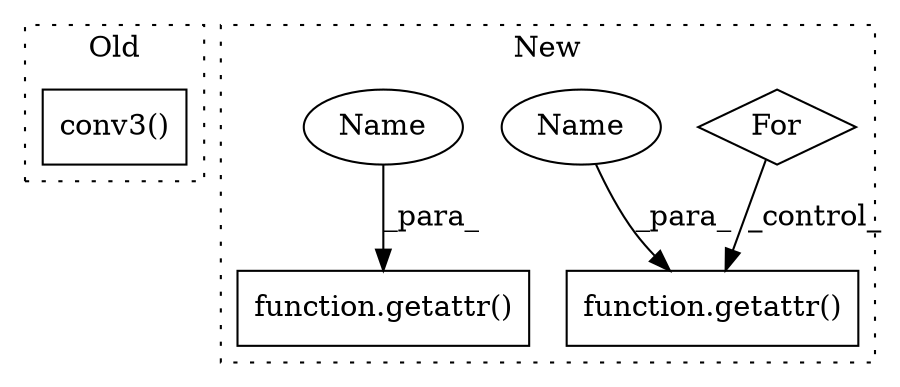 digraph G {
subgraph cluster0 {
1 [label="conv3()" a="75" s="6718,6736" l="11,1" shape="box"];
label = "Old";
style="dotted";
}
subgraph cluster1 {
2 [label="function.getattr()" a="75" s="5880,5917" l="8,1" shape="box"];
3 [label="function.getattr()" a="75" s="4957,4981" l="8,1" shape="box"];
4 [label="For" a="107" s="5671,5708" l="4,14" shape="diamond"];
5 [label="Name" a="87" s="5888" l="4" shape="ellipse"];
6 [label="Name" a="87" s="4965" l="4" shape="ellipse"];
label = "New";
style="dotted";
}
4 -> 2 [label="_control_"];
5 -> 2 [label="_para_"];
6 -> 3 [label="_para_"];
}